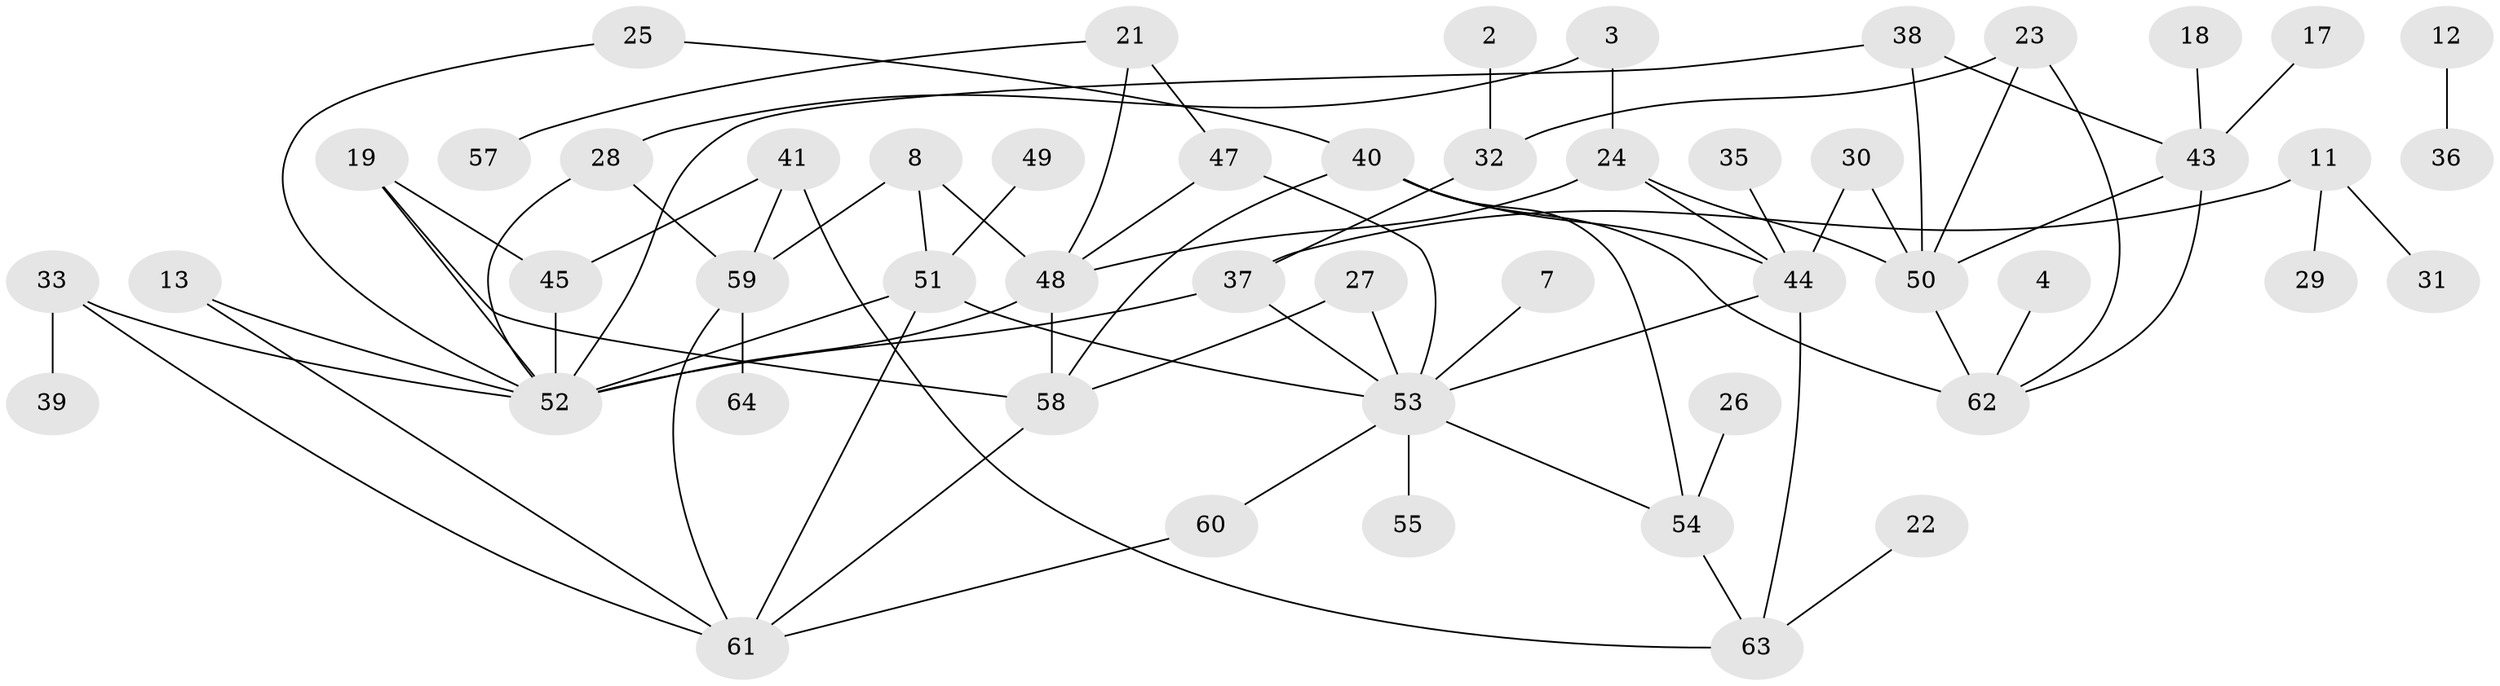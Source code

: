 // original degree distribution, {2: 0.234375, 5: 0.046875, 0: 0.09375, 3: 0.2265625, 4: 0.125, 1: 0.2578125, 8: 0.0078125, 6: 0.0078125}
// Generated by graph-tools (version 1.1) at 2025/49/03/09/25 03:49:06]
// undirected, 51 vertices, 77 edges
graph export_dot {
graph [start="1"]
  node [color=gray90,style=filled];
  2;
  3;
  4;
  7;
  8;
  11;
  12;
  13;
  17;
  18;
  19;
  21;
  22;
  23;
  24;
  25;
  26;
  27;
  28;
  29;
  30;
  31;
  32;
  33;
  35;
  36;
  37;
  38;
  39;
  40;
  41;
  43;
  44;
  45;
  47;
  48;
  49;
  50;
  51;
  52;
  53;
  54;
  55;
  57;
  58;
  59;
  60;
  61;
  62;
  63;
  64;
  2 -- 32 [weight=1.0];
  3 -- 24 [weight=1.0];
  3 -- 28 [weight=1.0];
  4 -- 62 [weight=1.0];
  7 -- 53 [weight=1.0];
  8 -- 48 [weight=1.0];
  8 -- 51 [weight=1.0];
  8 -- 59 [weight=1.0];
  11 -- 29 [weight=1.0];
  11 -- 31 [weight=1.0];
  11 -- 37 [weight=1.0];
  12 -- 36 [weight=1.0];
  13 -- 52 [weight=1.0];
  13 -- 61 [weight=1.0];
  17 -- 43 [weight=1.0];
  18 -- 43 [weight=1.0];
  19 -- 45 [weight=1.0];
  19 -- 52 [weight=1.0];
  19 -- 58 [weight=1.0];
  21 -- 47 [weight=1.0];
  21 -- 48 [weight=1.0];
  21 -- 57 [weight=1.0];
  22 -- 63 [weight=1.0];
  23 -- 32 [weight=1.0];
  23 -- 50 [weight=1.0];
  23 -- 62 [weight=1.0];
  24 -- 44 [weight=1.0];
  24 -- 48 [weight=1.0];
  24 -- 50 [weight=1.0];
  25 -- 40 [weight=1.0];
  25 -- 52 [weight=1.0];
  26 -- 54 [weight=1.0];
  27 -- 53 [weight=1.0];
  27 -- 58 [weight=1.0];
  28 -- 52 [weight=1.0];
  28 -- 59 [weight=1.0];
  30 -- 44 [weight=1.0];
  30 -- 50 [weight=1.0];
  32 -- 37 [weight=1.0];
  33 -- 39 [weight=1.0];
  33 -- 52 [weight=1.0];
  33 -- 61 [weight=1.0];
  35 -- 44 [weight=1.0];
  37 -- 52 [weight=1.0];
  37 -- 53 [weight=1.0];
  38 -- 43 [weight=1.0];
  38 -- 50 [weight=1.0];
  38 -- 52 [weight=1.0];
  40 -- 44 [weight=1.0];
  40 -- 54 [weight=1.0];
  40 -- 58 [weight=1.0];
  40 -- 62 [weight=1.0];
  41 -- 45 [weight=1.0];
  41 -- 59 [weight=1.0];
  41 -- 63 [weight=1.0];
  43 -- 50 [weight=1.0];
  43 -- 62 [weight=1.0];
  44 -- 53 [weight=1.0];
  44 -- 63 [weight=1.0];
  45 -- 52 [weight=1.0];
  47 -- 48 [weight=1.0];
  47 -- 53 [weight=1.0];
  48 -- 52 [weight=1.0];
  48 -- 58 [weight=1.0];
  49 -- 51 [weight=1.0];
  50 -- 62 [weight=2.0];
  51 -- 52 [weight=1.0];
  51 -- 53 [weight=1.0];
  51 -- 61 [weight=1.0];
  53 -- 54 [weight=1.0];
  53 -- 55 [weight=1.0];
  53 -- 60 [weight=1.0];
  54 -- 63 [weight=1.0];
  58 -- 61 [weight=1.0];
  59 -- 61 [weight=1.0];
  59 -- 64 [weight=1.0];
  60 -- 61 [weight=1.0];
}
